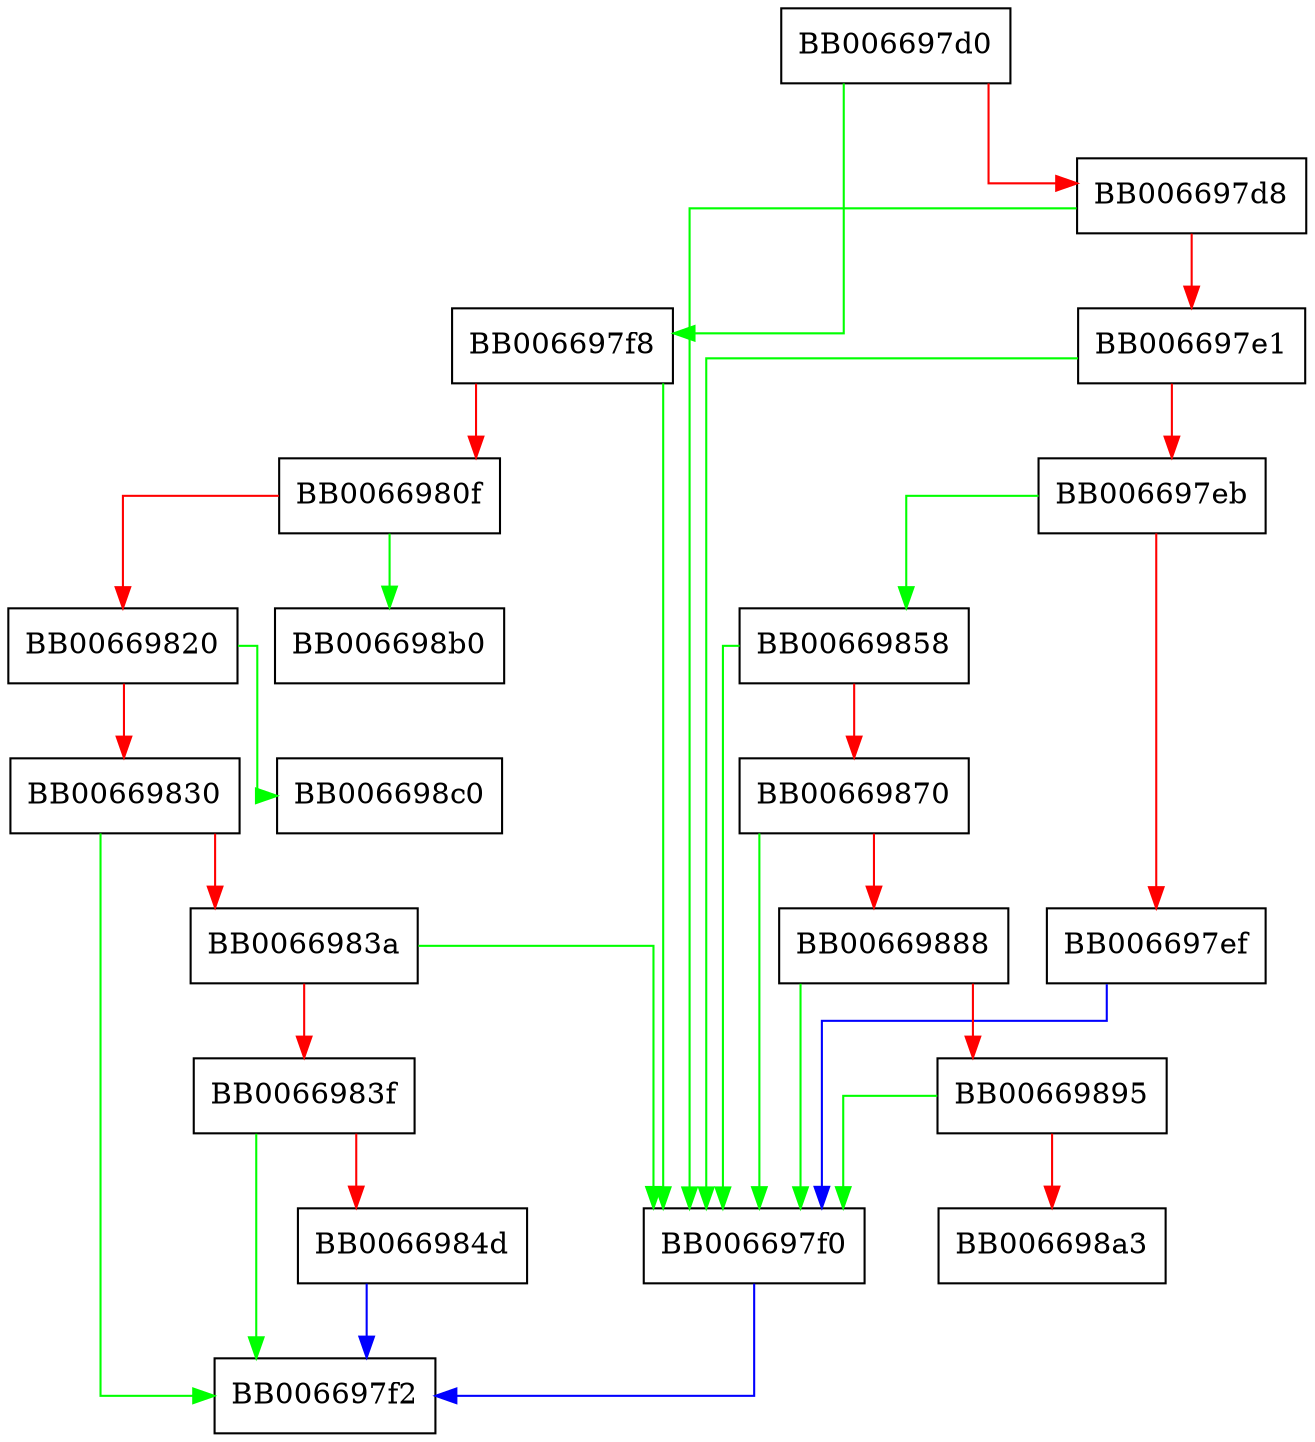 digraph check_purpose_code_sign {
  node [shape="box"];
  graph [splines=ortho];
  BB006697d0 -> BB006697f8 [color="green"];
  BB006697d0 -> BB006697d8 [color="red"];
  BB006697d8 -> BB006697f0 [color="green"];
  BB006697d8 -> BB006697e1 [color="red"];
  BB006697e1 -> BB006697f0 [color="green"];
  BB006697e1 -> BB006697eb [color="red"];
  BB006697eb -> BB00669858 [color="green"];
  BB006697eb -> BB006697ef [color="red"];
  BB006697ef -> BB006697f0 [color="blue"];
  BB006697f0 -> BB006697f2 [color="blue"];
  BB006697f8 -> BB006697f0 [color="green"];
  BB006697f8 -> BB0066980f [color="red"];
  BB0066980f -> BB006698b0 [color="green"];
  BB0066980f -> BB00669820 [color="red"];
  BB00669820 -> BB006698c0 [color="green"];
  BB00669820 -> BB00669830 [color="red"];
  BB00669830 -> BB006697f2 [color="green"];
  BB00669830 -> BB0066983a [color="red"];
  BB0066983a -> BB006697f0 [color="green"];
  BB0066983a -> BB0066983f [color="red"];
  BB0066983f -> BB006697f2 [color="green"];
  BB0066983f -> BB0066984d [color="red"];
  BB0066984d -> BB006697f2 [color="blue"];
  BB00669858 -> BB006697f0 [color="green"];
  BB00669858 -> BB00669870 [color="red"];
  BB00669870 -> BB006697f0 [color="green"];
  BB00669870 -> BB00669888 [color="red"];
  BB00669888 -> BB006697f0 [color="green"];
  BB00669888 -> BB00669895 [color="red"];
  BB00669895 -> BB006697f0 [color="green"];
  BB00669895 -> BB006698a3 [color="red"];
}